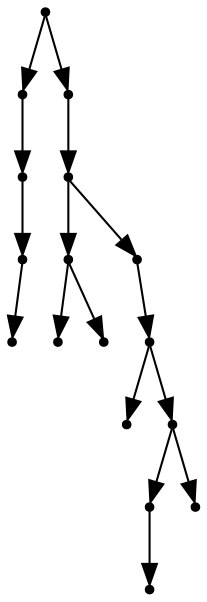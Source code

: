 digraph {
  16 [shape=point];
  3 [shape=point];
  2 [shape=point];
  1 [shape=point];
  0 [shape=point];
  15 [shape=point];
  14 [shape=point];
  6 [shape=point];
  4 [shape=point];
  5 [shape=point];
  13 [shape=point];
  12 [shape=point];
  7 [shape=point];
  11 [shape=point];
  9 [shape=point];
  8 [shape=point];
  10 [shape=point];
16 -> 3;
3 -> 2;
2 -> 1;
1 -> 0;
16 -> 15;
15 -> 14;
14 -> 6;
6 -> 4;
6 -> 5;
14 -> 13;
13 -> 12;
12 -> 7;
12 -> 11;
11 -> 9;
9 -> 8;
11 -> 10;
}
